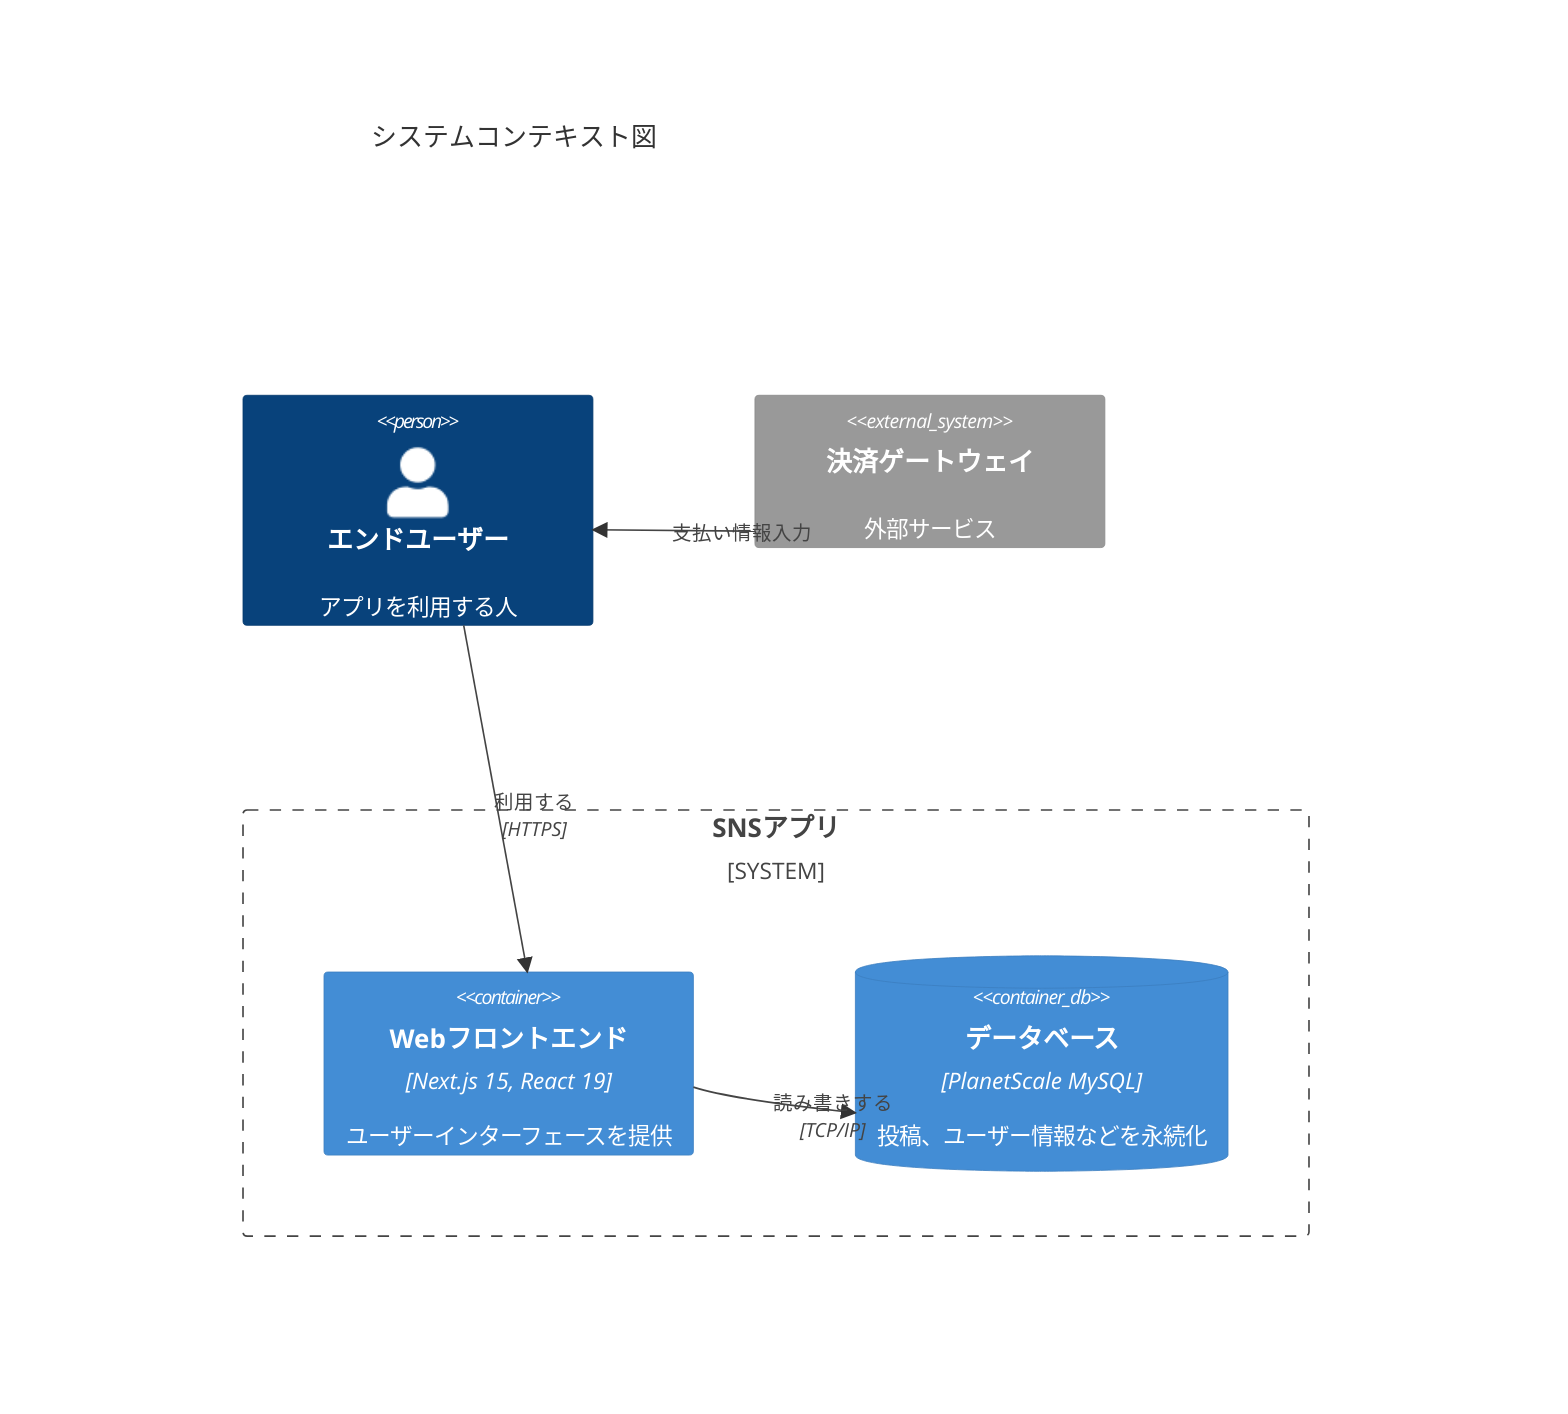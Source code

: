C4Context
  title システムコンテキスト図

  Person(user, "エンドユーザー", "アプリを利用する人")
  System_Boundary(app, "SNSアプリ") {
    Container(web, "Webフロントエンド", "Next.js 15, React 19", "ユーザーインターフェースを提供")
    ContainerDb(db, "データベース", "PlanetScale MySQL", "投稿、ユーザー情報などを永続化")
  }
  System_Ext(payment_gw, "決済ゲートウェイ", "外部サービス")

  Rel(user, web, "利用する", "HTTPS")
  Rel(web, db, "読み書きする", "TCP/IP")
  Rel_Back(user, payment_gw, "支払い情報入力")